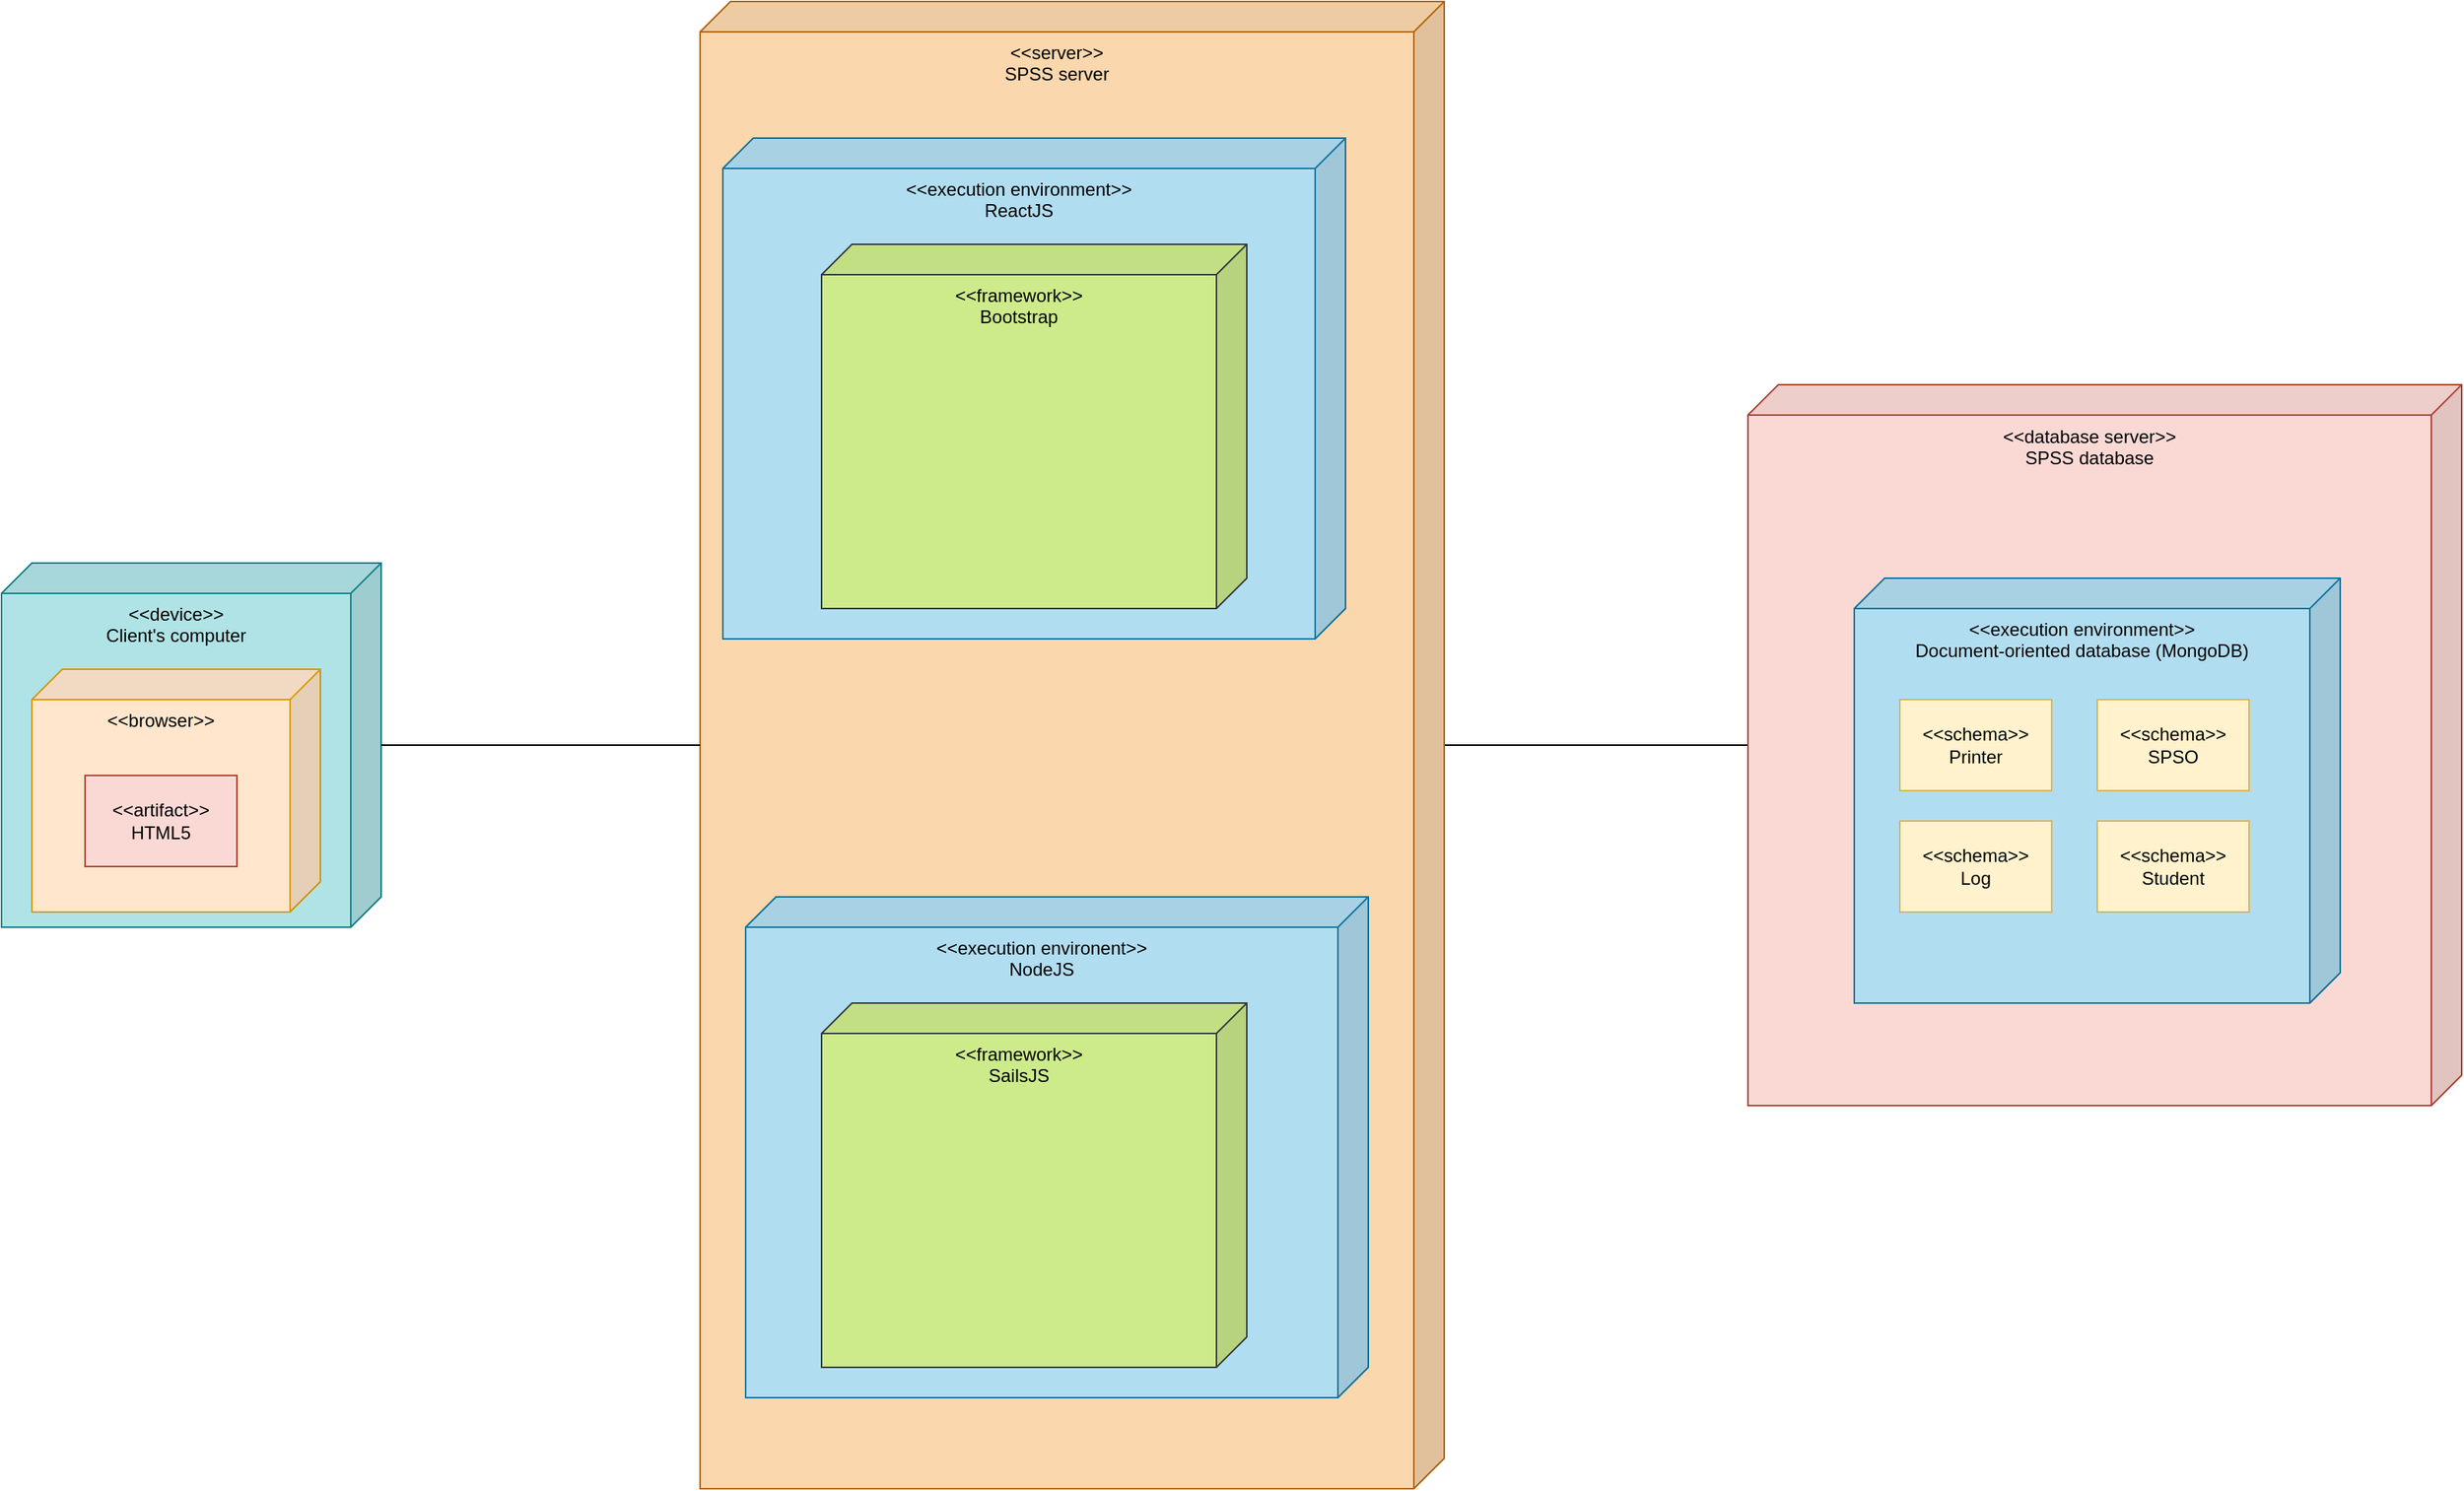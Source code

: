 <mxfile version="22.1.0" type="google">
  <diagram name="Page-1" id="ytVNANfegc0T6UEuO31r">
    <mxGraphModel grid="1" page="1" gridSize="10" guides="1" tooltips="1" connect="1" arrows="1" fold="1" pageScale="1" pageWidth="850" pageHeight="1100" math="0" shadow="0">
      <root>
        <mxCell id="0" />
        <mxCell id="1" parent="0" />
        <mxCell id="zIVg0EI_wLqaRHsxA-tP-23" style="edgeStyle=orthogonalEdgeStyle;rounded=0;orthogonalLoop=1;jettySize=auto;html=1;endArrow=none;endFill=0;" edge="1" parent="1" source="zIVg0EI_wLqaRHsxA-tP-14" target="zIVg0EI_wLqaRHsxA-tP-19">
          <mxGeometry relative="1" as="geometry" />
        </mxCell>
        <mxCell id="zIVg0EI_wLqaRHsxA-tP-14" value="&amp;lt;&amp;lt;server&amp;gt;&amp;gt;&lt;br&gt;SPSS server" style="shape=cube;whiteSpace=wrap;html=1;boundedLbl=1;backgroundOutline=1;darkOpacity=0.05;darkOpacity2=0.1;flipH=1;horizontal=1;verticalAlign=top;fillColor=#fad7ac;strokeColor=#b46504;" vertex="1" parent="1">
          <mxGeometry x="730" y="-430" width="490" height="980" as="geometry" />
        </mxCell>
        <mxCell id="zIVg0EI_wLqaRHsxA-tP-15" value="&amp;lt;&amp;lt;execution environment&amp;gt;&amp;gt;&lt;br&gt;ReactJS" style="shape=cube;whiteSpace=wrap;html=1;boundedLbl=1;backgroundOutline=1;darkOpacity=0.05;darkOpacity2=0.1;flipH=1;horizontal=1;verticalAlign=top;fillColor=#b1ddf0;strokeColor=#10739e;" vertex="1" parent="1">
          <mxGeometry x="745" y="-340" width="410" height="330" as="geometry" />
        </mxCell>
        <mxCell id="zIVg0EI_wLqaRHsxA-tP-16" value="&amp;lt;&amp;lt;framework&amp;gt;&amp;gt;&lt;br&gt;Bootstrap" style="shape=cube;whiteSpace=wrap;html=1;boundedLbl=1;backgroundOutline=1;darkOpacity=0.05;darkOpacity2=0.1;flipH=1;horizontal=1;verticalAlign=top;fillColor=#cdeb8b;strokeColor=#36393d;" vertex="1" parent="1">
          <mxGeometry x="810" y="-270" width="280" height="240" as="geometry" />
        </mxCell>
        <mxCell id="zIVg0EI_wLqaRHsxA-tP-17" value="&amp;lt;&amp;lt;execution environent&amp;gt;&amp;gt;&lt;br&gt;NodeJS" style="shape=cube;whiteSpace=wrap;html=1;boundedLbl=1;backgroundOutline=1;darkOpacity=0.05;darkOpacity2=0.1;flipH=1;horizontal=1;verticalAlign=top;fillColor=#b1ddf0;strokeColor=#10739e;" vertex="1" parent="1">
          <mxGeometry x="760" y="160" width="410" height="330" as="geometry" />
        </mxCell>
        <mxCell id="zIVg0EI_wLqaRHsxA-tP-18" value="&amp;lt;&amp;lt;framework&amp;gt;&amp;gt;&lt;br&gt;SailsJS&lt;br&gt;" style="shape=cube;whiteSpace=wrap;html=1;boundedLbl=1;backgroundOutline=1;darkOpacity=0.05;darkOpacity2=0.1;flipH=1;horizontal=1;verticalAlign=top;fillColor=#cdeb8b;strokeColor=#36393d;" vertex="1" parent="1">
          <mxGeometry x="810" y="230" width="280" height="240" as="geometry" />
        </mxCell>
        <mxCell id="zIVg0EI_wLqaRHsxA-tP-19" value="&amp;lt;&amp;lt;database server&amp;gt;&amp;gt;&lt;br&gt;SPSS database" style="shape=cube;whiteSpace=wrap;html=1;boundedLbl=1;backgroundOutline=1;darkOpacity=0.05;darkOpacity2=0.1;flipH=1;horizontal=1;verticalAlign=top;fillColor=#fad9d5;strokeColor=#ae4132;" vertex="1" parent="1">
          <mxGeometry x="1420" y="-177.5" width="470" height="475" as="geometry" />
        </mxCell>
        <mxCell id="zIVg0EI_wLqaRHsxA-tP-20" value="&amp;lt;&amp;lt;execution environment&amp;gt;&amp;gt;&lt;br&gt;Document-oriented database (MongoDB)&lt;br&gt;" style="shape=cube;whiteSpace=wrap;html=1;boundedLbl=1;backgroundOutline=1;darkOpacity=0.05;darkOpacity2=0.1;flipH=1;horizontal=1;verticalAlign=top;fillColor=#b1ddf0;strokeColor=#10739e;" vertex="1" parent="1">
          <mxGeometry x="1490" y="-50" width="320" height="280" as="geometry" />
        </mxCell>
        <mxCell id="zIVg0EI_wLqaRHsxA-tP-26" value="" style="group" vertex="1" connectable="0" parent="1">
          <mxGeometry x="270" y="-60" width="250" height="240" as="geometry" />
        </mxCell>
        <mxCell id="zIVg0EI_wLqaRHsxA-tP-11" value="&amp;lt;&amp;lt;device&amp;gt;&amp;gt;&lt;br&gt;Client&#39;s computer" style="shape=cube;whiteSpace=wrap;html=1;boundedLbl=1;backgroundOutline=1;darkOpacity=0.05;darkOpacity2=0.1;flipH=1;horizontal=1;verticalAlign=top;fillColor=#b0e3e6;strokeColor=#0e8088;" vertex="1" parent="zIVg0EI_wLqaRHsxA-tP-26">
          <mxGeometry width="250" height="240" as="geometry" />
        </mxCell>
        <mxCell id="zIVg0EI_wLqaRHsxA-tP-12" value="&amp;lt;&amp;lt;browser&amp;gt;&amp;gt;&lt;br&gt;" style="shape=cube;whiteSpace=wrap;html=1;boundedLbl=1;backgroundOutline=1;darkOpacity=0.05;darkOpacity2=0.1;flipH=1;horizontal=1;verticalAlign=top;fillColor=#ffe6cc;strokeColor=#d79b00;" vertex="1" parent="zIVg0EI_wLqaRHsxA-tP-26">
          <mxGeometry x="20" y="70" width="190" height="160" as="geometry" />
        </mxCell>
        <mxCell id="zIVg0EI_wLqaRHsxA-tP-13" value="&amp;lt;&amp;lt;artifact&amp;gt;&amp;gt;&lt;br&gt;HTML5" style="rounded=0;whiteSpace=wrap;html=1;fillColor=#fad9d5;strokeColor=#ae4132;" vertex="1" parent="zIVg0EI_wLqaRHsxA-tP-26">
          <mxGeometry x="55" y="140" width="100" height="60" as="geometry" />
        </mxCell>
        <mxCell id="zIVg0EI_wLqaRHsxA-tP-27" style="edgeStyle=orthogonalEdgeStyle;rounded=0;orthogonalLoop=1;jettySize=auto;html=1;endArrow=none;endFill=0;" edge="1" parent="1" source="zIVg0EI_wLqaRHsxA-tP-11" target="zIVg0EI_wLqaRHsxA-tP-14">
          <mxGeometry relative="1" as="geometry" />
        </mxCell>
        <mxCell id="-qjFBLUPTHb5BNXVG2UT-1" value="&amp;lt;&amp;lt;schema&amp;gt;&amp;gt;&lt;br&gt;Printer" style="rounded=0;whiteSpace=wrap;html=1;fillColor=#fff2cc;strokeColor=#d6b656;" vertex="1" parent="1">
          <mxGeometry x="1520" y="30" width="100" height="60" as="geometry" />
        </mxCell>
        <mxCell id="-qjFBLUPTHb5BNXVG2UT-2" value="&amp;lt;&amp;lt;schema&amp;gt;&amp;gt;&lt;br&gt;Log" style="rounded=0;whiteSpace=wrap;html=1;fillColor=#fff2cc;strokeColor=#d6b656;" vertex="1" parent="1">
          <mxGeometry x="1520" y="110" width="100" height="60" as="geometry" />
        </mxCell>
        <mxCell id="-qjFBLUPTHb5BNXVG2UT-3" value="&amp;lt;&amp;lt;schema&amp;gt;&amp;gt;&lt;br&gt;Student" style="rounded=0;whiteSpace=wrap;html=1;fillColor=#fff2cc;strokeColor=#d6b656;" vertex="1" parent="1">
          <mxGeometry x="1650" y="110" width="100" height="60" as="geometry" />
        </mxCell>
        <mxCell id="-qjFBLUPTHb5BNXVG2UT-4" value="&amp;lt;&amp;lt;schema&amp;gt;&amp;gt;&lt;br&gt;SPSO" style="rounded=0;whiteSpace=wrap;html=1;fillColor=#fff2cc;strokeColor=#d6b656;" vertex="1" parent="1">
          <mxGeometry x="1650" y="30" width="100" height="60" as="geometry" />
        </mxCell>
      </root>
    </mxGraphModel>
  </diagram>
</mxfile>
